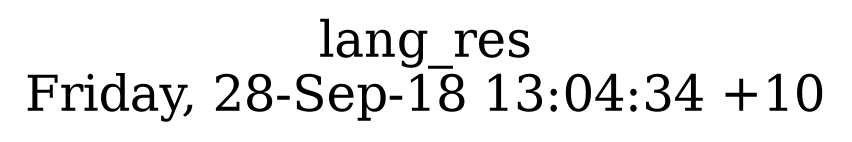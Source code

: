 digraph G {
fontsize="24";
label="lang_res\nFriday, 28-Sep-18 13:04:34 +10";
nojustify=true;
ordering=out;
rankdir=LR;
size="30";
}
